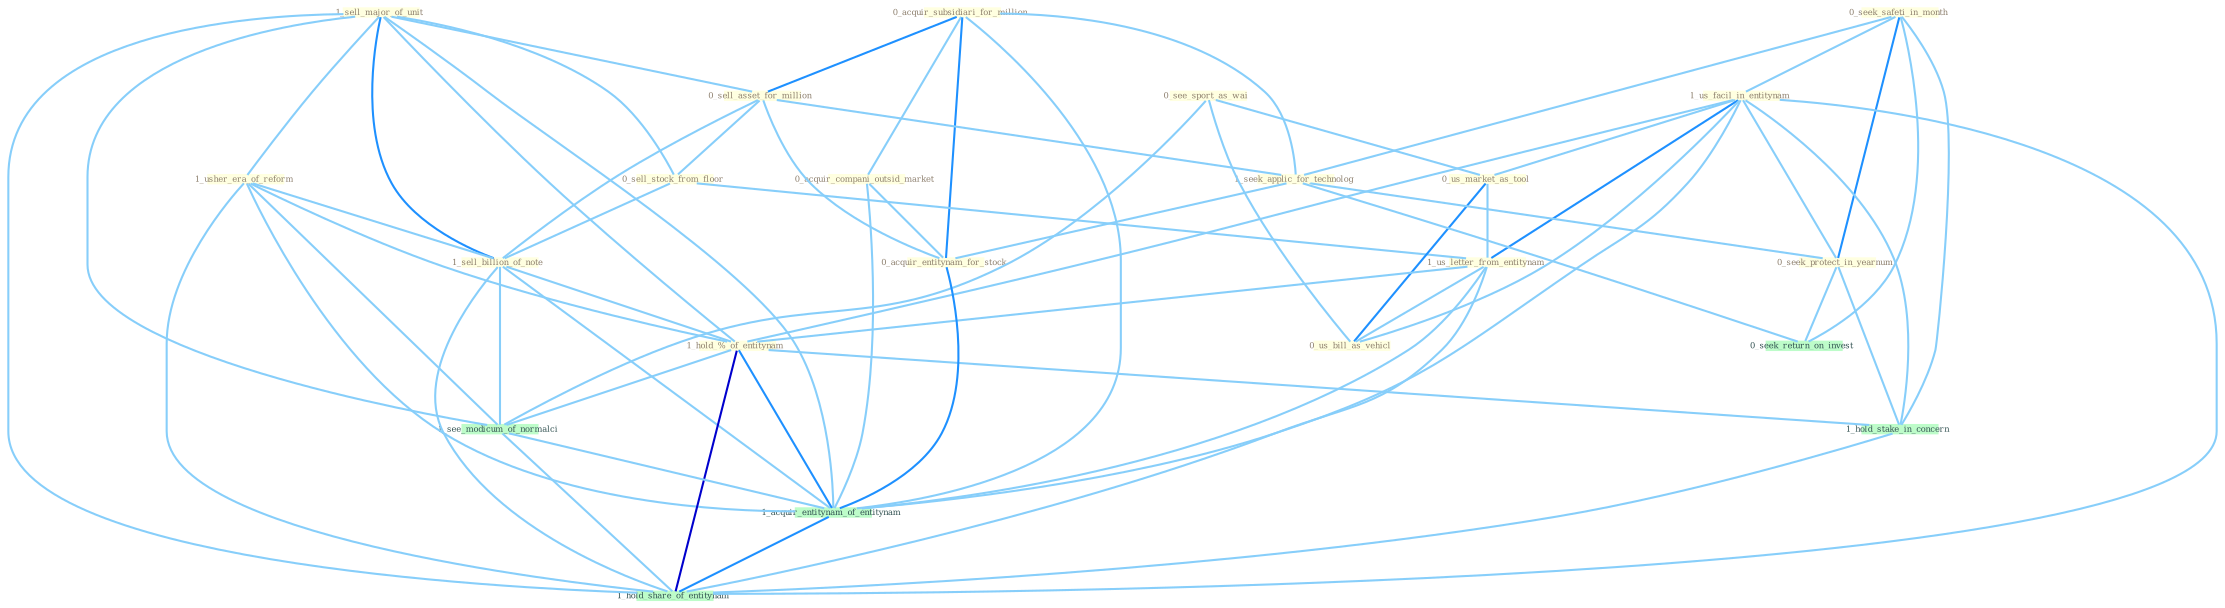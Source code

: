 Graph G{ 
    node
    [shape=polygon,style=filled,width=.5,height=.06,color="#BDFCC9",fixedsize=true,fontsize=4,
    fontcolor="#2f4f4f"];
    {node
    [color="#ffffe0", fontcolor="#8b7d6b"] "1_sell_major_of_unit " "0_acquir_subsidiari_for_million " "1_usher_era_of_reform " "0_seek_safeti_in_month " "0_sell_asset_for_million " "0_sell_stock_from_floor " "1_us_facil_in_entitynam " "0_see_sport_as_wai " "0_us_market_as_tool " "1_sell_billion_of_note " "1_seek_applic_for_technolog " "0_acquir_compani_outsid_market " "1_us_letter_from_entitynam " "1_hold_%_of_entitynam " "0_seek_protect_in_yearnum " "0_us_bill_as_vehicl " "0_acquir_entitynam_for_stock "}
{node [color="#fff0f5", fontcolor="#b22222"]}
edge [color="#B0E2FF"];

	"1_sell_major_of_unit " -- "1_usher_era_of_reform " [w="1", color="#87cefa" ];
	"1_sell_major_of_unit " -- "0_sell_asset_for_million " [w="1", color="#87cefa" ];
	"1_sell_major_of_unit " -- "0_sell_stock_from_floor " [w="1", color="#87cefa" ];
	"1_sell_major_of_unit " -- "1_sell_billion_of_note " [w="2", color="#1e90ff" , len=0.8];
	"1_sell_major_of_unit " -- "1_hold_%_of_entitynam " [w="1", color="#87cefa" ];
	"1_sell_major_of_unit " -- "1_see_modicum_of_normalci " [w="1", color="#87cefa" ];
	"1_sell_major_of_unit " -- "1_acquir_entitynam_of_entitynam " [w="1", color="#87cefa" ];
	"1_sell_major_of_unit " -- "1_hold_share_of_entitynam " [w="1", color="#87cefa" ];
	"0_acquir_subsidiari_for_million " -- "0_sell_asset_for_million " [w="2", color="#1e90ff" , len=0.8];
	"0_acquir_subsidiari_for_million " -- "1_seek_applic_for_technolog " [w="1", color="#87cefa" ];
	"0_acquir_subsidiari_for_million " -- "0_acquir_compani_outsid_market " [w="1", color="#87cefa" ];
	"0_acquir_subsidiari_for_million " -- "0_acquir_entitynam_for_stock " [w="2", color="#1e90ff" , len=0.8];
	"0_acquir_subsidiari_for_million " -- "1_acquir_entitynam_of_entitynam " [w="1", color="#87cefa" ];
	"1_usher_era_of_reform " -- "1_sell_billion_of_note " [w="1", color="#87cefa" ];
	"1_usher_era_of_reform " -- "1_hold_%_of_entitynam " [w="1", color="#87cefa" ];
	"1_usher_era_of_reform " -- "1_see_modicum_of_normalci " [w="1", color="#87cefa" ];
	"1_usher_era_of_reform " -- "1_acquir_entitynam_of_entitynam " [w="1", color="#87cefa" ];
	"1_usher_era_of_reform " -- "1_hold_share_of_entitynam " [w="1", color="#87cefa" ];
	"0_seek_safeti_in_month " -- "1_us_facil_in_entitynam " [w="1", color="#87cefa" ];
	"0_seek_safeti_in_month " -- "1_seek_applic_for_technolog " [w="1", color="#87cefa" ];
	"0_seek_safeti_in_month " -- "0_seek_protect_in_yearnum " [w="2", color="#1e90ff" , len=0.8];
	"0_seek_safeti_in_month " -- "1_hold_stake_in_concern " [w="1", color="#87cefa" ];
	"0_seek_safeti_in_month " -- "0_seek_return_on_invest " [w="1", color="#87cefa" ];
	"0_sell_asset_for_million " -- "0_sell_stock_from_floor " [w="1", color="#87cefa" ];
	"0_sell_asset_for_million " -- "1_sell_billion_of_note " [w="1", color="#87cefa" ];
	"0_sell_asset_for_million " -- "1_seek_applic_for_technolog " [w="1", color="#87cefa" ];
	"0_sell_asset_for_million " -- "0_acquir_entitynam_for_stock " [w="1", color="#87cefa" ];
	"0_sell_stock_from_floor " -- "1_sell_billion_of_note " [w="1", color="#87cefa" ];
	"0_sell_stock_from_floor " -- "1_us_letter_from_entitynam " [w="1", color="#87cefa" ];
	"1_us_facil_in_entitynam " -- "0_us_market_as_tool " [w="1", color="#87cefa" ];
	"1_us_facil_in_entitynam " -- "1_us_letter_from_entitynam " [w="2", color="#1e90ff" , len=0.8];
	"1_us_facil_in_entitynam " -- "1_hold_%_of_entitynam " [w="1", color="#87cefa" ];
	"1_us_facil_in_entitynam " -- "0_seek_protect_in_yearnum " [w="1", color="#87cefa" ];
	"1_us_facil_in_entitynam " -- "0_us_bill_as_vehicl " [w="1", color="#87cefa" ];
	"1_us_facil_in_entitynam " -- "1_hold_stake_in_concern " [w="1", color="#87cefa" ];
	"1_us_facil_in_entitynam " -- "1_acquir_entitynam_of_entitynam " [w="1", color="#87cefa" ];
	"1_us_facil_in_entitynam " -- "1_hold_share_of_entitynam " [w="1", color="#87cefa" ];
	"0_see_sport_as_wai " -- "0_us_market_as_tool " [w="1", color="#87cefa" ];
	"0_see_sport_as_wai " -- "0_us_bill_as_vehicl " [w="1", color="#87cefa" ];
	"0_see_sport_as_wai " -- "1_see_modicum_of_normalci " [w="1", color="#87cefa" ];
	"0_us_market_as_tool " -- "1_us_letter_from_entitynam " [w="1", color="#87cefa" ];
	"0_us_market_as_tool " -- "0_us_bill_as_vehicl " [w="2", color="#1e90ff" , len=0.8];
	"1_sell_billion_of_note " -- "1_hold_%_of_entitynam " [w="1", color="#87cefa" ];
	"1_sell_billion_of_note " -- "1_see_modicum_of_normalci " [w="1", color="#87cefa" ];
	"1_sell_billion_of_note " -- "1_acquir_entitynam_of_entitynam " [w="1", color="#87cefa" ];
	"1_sell_billion_of_note " -- "1_hold_share_of_entitynam " [w="1", color="#87cefa" ];
	"1_seek_applic_for_technolog " -- "0_seek_protect_in_yearnum " [w="1", color="#87cefa" ];
	"1_seek_applic_for_technolog " -- "0_acquir_entitynam_for_stock " [w="1", color="#87cefa" ];
	"1_seek_applic_for_technolog " -- "0_seek_return_on_invest " [w="1", color="#87cefa" ];
	"0_acquir_compani_outsid_market " -- "0_acquir_entitynam_for_stock " [w="1", color="#87cefa" ];
	"0_acquir_compani_outsid_market " -- "1_acquir_entitynam_of_entitynam " [w="1", color="#87cefa" ];
	"1_us_letter_from_entitynam " -- "1_hold_%_of_entitynam " [w="1", color="#87cefa" ];
	"1_us_letter_from_entitynam " -- "0_us_bill_as_vehicl " [w="1", color="#87cefa" ];
	"1_us_letter_from_entitynam " -- "1_acquir_entitynam_of_entitynam " [w="1", color="#87cefa" ];
	"1_us_letter_from_entitynam " -- "1_hold_share_of_entitynam " [w="1", color="#87cefa" ];
	"1_hold_%_of_entitynam " -- "1_hold_stake_in_concern " [w="1", color="#87cefa" ];
	"1_hold_%_of_entitynam " -- "1_see_modicum_of_normalci " [w="1", color="#87cefa" ];
	"1_hold_%_of_entitynam " -- "1_acquir_entitynam_of_entitynam " [w="2", color="#1e90ff" , len=0.8];
	"1_hold_%_of_entitynam " -- "1_hold_share_of_entitynam " [w="3", color="#0000cd" , len=0.6];
	"0_seek_protect_in_yearnum " -- "1_hold_stake_in_concern " [w="1", color="#87cefa" ];
	"0_seek_protect_in_yearnum " -- "0_seek_return_on_invest " [w="1", color="#87cefa" ];
	"0_acquir_entitynam_for_stock " -- "1_acquir_entitynam_of_entitynam " [w="2", color="#1e90ff" , len=0.8];
	"1_hold_stake_in_concern " -- "1_hold_share_of_entitynam " [w="1", color="#87cefa" ];
	"1_see_modicum_of_normalci " -- "1_acquir_entitynam_of_entitynam " [w="1", color="#87cefa" ];
	"1_see_modicum_of_normalci " -- "1_hold_share_of_entitynam " [w="1", color="#87cefa" ];
	"1_acquir_entitynam_of_entitynam " -- "1_hold_share_of_entitynam " [w="2", color="#1e90ff" , len=0.8];
}